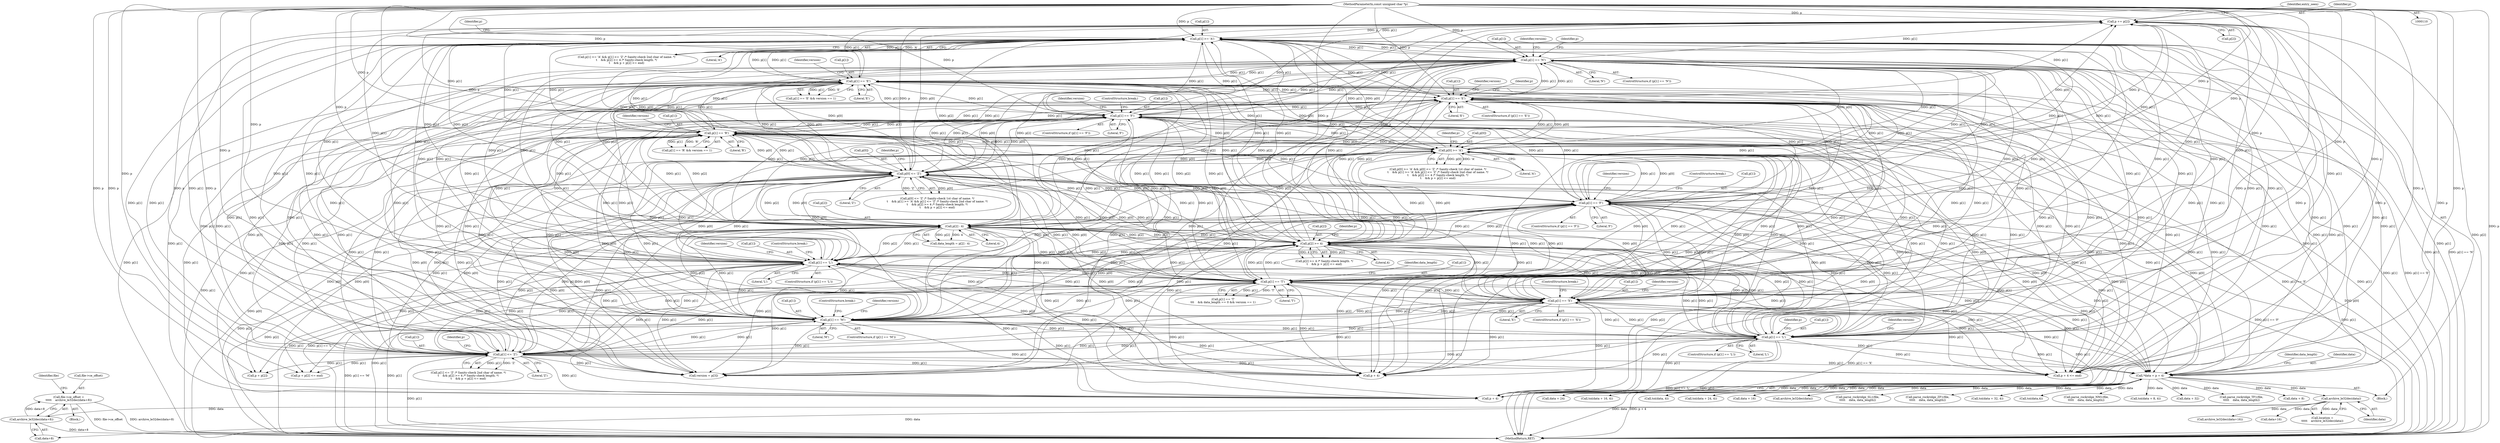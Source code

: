 digraph "0_libarchive_8312eaa576014cd9b965012af51bc1f967b12423@pointer" {
"1000222" [label="(Call,file->ce_offset =\n\t\t\t\t\t    archive_le32dec(data+8))"];
"1000226" [label="(Call,archive_le32dec(data+8))"];
"1000220" [label="(Call,archive_le32dec(data))"];
"1000176" [label="(Call,*data = p + 4)"];
"1000309" [label="(Call,p[1] == 'N')"];
"1000435" [label="(Call,p[1] == 'E')"];
"1000150" [label="(Call,p[1] >= 'A')"];
"1000202" [label="(Call,p[1] == 'E')"];
"1000520" [label="(Call,p[1] == 'F')"];
"1000457" [label="(Call,p[1] == 'R')"];
"1000113" [label="(MethodParameterIn,const unsigned char *p)"];
"1000138" [label="(Call,p[0] >= 'A')"];
"1000144" [label="(Call,p[0] <= 'Z')"];
"1000543" [label="(Call,p[1] == 'F')"];
"1000249" [label="(Call,p[1] == 'L')"];
"1000156" [label="(Call,p[1] <= 'Z')"];
"1000469" [label="(Call,p[1] == 'L')"];
"1000286" [label="(Call,p[1] == 'M')"];
"1000352" [label="(Call,p[1] == 'X')"];
"1000492" [label="(Call,p[1] == 'T')"];
"1000162" [label="(Call,p[2] >= 4)"];
"1000184" [label="(Call,p[2] - 4)"];
"1000560" [label="(Call,p += p[2])"];
"1000183" [label="(Identifier,data_length)"];
"1000174" [label="(Block,)"];
"1000309" [label="(Call,p[1] == 'N')"];
"1000178" [label="(Call,p + 4)"];
"1000146" [label="(Identifier,p)"];
"1000290" [label="(Literal,'M')"];
"1000560" [label="(Call,p += p[2])"];
"1000499" [label="(Identifier,data_length)"];
"1000144" [label="(Call,p[0] <= 'Z')"];
"1000156" [label="(Call,p[1] <= 'Z')"];
"1000436" [label="(Call,p[1])"];
"1000216" [label="(Block,)"];
"1000353" [label="(Call,p[1])"];
"1000286" [label="(Call,p[1] == 'M')"];
"1000151" [label="(Call,p[1])"];
"1000287" [label="(Call,p[1])"];
"1000202" [label="(Call,p[1] == 'E')"];
"1000168" [label="(Call,p + p[2])"];
"1000371" [label="(Call,toi(data, 4))"];
"1000161" [label="(Call,p[2] >= 4 /* Sanity-check length. */\n\t    && p + p[2] <= end)"];
"1000583" [label="(MethodReturn,RET)"];
"1000352" [label="(Call,p[1] == 'X')"];
"1000176" [label="(Call,*data = p + 4)"];
"1000139" [label="(Call,p[0])"];
"1000148" [label="(Literal,'Z')"];
"1000258" [label="(Identifier,version)"];
"1000306" [label="(ControlStructure,break;)"];
"1000145" [label="(Call,p[0])"];
"1000220" [label="(Call,archive_le32dec(data))"];
"1000249" [label="(Call,p[1] == 'L')"];
"1000566" [label="(Identifier,entry_seen)"];
"1000360" [label="(Identifier,version)"];
"1000434" [label="(Call,p[1] == 'E' && version == 1)"];
"1000158" [label="(Identifier,p)"];
"1000313" [label="(Literal,'N')"];
"1000561" [label="(Identifier,p)"];
"1000456" [label="(Call,p[1] == 'R' && version == 1)"];
"1000408" [label="(Call,toi(data + 24, 4))"];
"1000190" [label="(Call,version = p[3])"];
"1000562" [label="(Call,p[2])"];
"1000477" [label="(Identifier,version)"];
"1000491" [label="(Call,p[1] == 'T'\n\t\t\t    && data_length == 0 && version == 1)"];
"1000494" [label="(Identifier,p)"];
"1000143" [label="(Call,p[0] <= 'Z' /* Sanity-check 1st char of name. */\n\t    && p[1] >= 'A' && p[1] <= 'Z' /* Sanity-check 2nd char of name. */\n\t    && p[2] >= 4 /* Sanity-check length. */\n\t    && p + p[2] <= end)"];
"1000285" [label="(ControlStructure,if (p[1] == 'M'))"];
"1000235" [label="(Call,data+16)"];
"1000493" [label="(Call,p[1])"];
"1000162" [label="(Call,p[2] >= 4)"];
"1000519" [label="(ControlStructure,if (p[1] == 'F'))"];
"1000557" [label="(ControlStructure,break;)"];
"1000547" [label="(Literal,'F')"];
"1000520" [label="(Call,p[1] == 'F')"];
"1000137" [label="(Call,p[0] >= 'A' && p[0] <= 'Z' /* Sanity-check 1st char of name. */\n\t    && p[1] >= 'A' && p[1] <= 'Z' /* Sanity-check 2nd char of name. */\n\t    && p[2] >= 4 /* Sanity-check length. */\n\t    && p + p[2] <= end)"];
"1000223" [label="(Call,file->ce_offset)"];
"1000396" [label="(Call,data + 16)"];
"1000206" [label="(Literal,'E')"];
"1000351" [label="(ControlStructure,if (p[1] == 'X'))"];
"1000469" [label="(Call,p[1] == 'L')"];
"1000276" [label="(Call,archive_le32dec(data))"];
"1000166" [label="(Literal,4)"];
"1000470" [label="(Call,p[1])"];
"1000457" [label="(Call,p[1] == 'R')"];
"1000480" [label="(Call,parse_rockridge_SL1(file,\n\t\t\t\t\t    data, data_length))"];
"1000218" [label="(Call,location =\n\t\t\t\t\t    archive_le32dec(data))"];
"1000221" [label="(Identifier,data)"];
"1000169" [label="(Identifier,p)"];
"1000185" [label="(Call,p[2])"];
"1000431" [label="(ControlStructure,break;)"];
"1000435" [label="(Call,p[1] == 'E')"];
"1000544" [label="(Call,p[1])"];
"1000553" [label="(Call,parse_rockridge_ZF1(file,\n\t\t\t\t\t    data, data_length))"];
"1000458" [label="(Call,p[1])"];
"1000441" [label="(Identifier,version)"];
"1000540" [label="(ControlStructure,break;)"];
"1000177" [label="(Identifier,data)"];
"1000182" [label="(Call,data_length = p[2] - 4)"];
"1000222" [label="(Call,file->ce_offset =\n\t\t\t\t\t    archive_le32dec(data+8))"];
"1000138" [label="(Call,p[0] >= 'A')"];
"1000318" [label="(Identifier,version)"];
"1000149" [label="(Call,p[1] >= 'A' && p[1] <= 'Z' /* Sanity-check 2nd char of name. */\n\t    && p[2] >= 4 /* Sanity-check length. */\n\t    && p + p[2] <= end)"];
"1000155" [label="(Call,p[1] <= 'Z' /* Sanity-check 2nd char of name. */\n\t    && p[2] >= 4 /* Sanity-check length. */\n\t    && p + p[2] <= end)"];
"1000421" [label="(Call,toi(data + 32, 4))"];
"1000253" [label="(Literal,'L')"];
"1000201" [label="(ControlStructure,if (p[1] == 'E'))"];
"1000250" [label="(Call,p[1])"];
"1000133" [label="(Call,p + 4)"];
"1000308" [label="(ControlStructure,if (p[1] == 'N'))"];
"1000328" [label="(Call,toi(data,4))"];
"1000157" [label="(Call,p[1])"];
"1000297" [label="(Call,parse_rockridge_NM1(file,\n\t\t\t\t\t    data, data_length))"];
"1000232" [label="(Identifier,file)"];
"1000294" [label="(Identifier,version)"];
"1000439" [label="(Literal,'E')"];
"1000132" [label="(Call,p + 4 <= end)"];
"1000154" [label="(Literal,'A')"];
"1000492" [label="(Call,p[1] == 'T')"];
"1000463" [label="(Identifier,version)"];
"1000163" [label="(Call,p[2])"];
"1000113" [label="(MethodParameterIn,const unsigned char *p)"];
"1000382" [label="(Call,toi(data + 8, 4))"];
"1000227" [label="(Call,data+8)"];
"1000551" [label="(Identifier,version)"];
"1000543" [label="(Call,p[1] == 'F')"];
"1000468" [label="(ControlStructure,if (p[1] == 'L'))"];
"1000422" [label="(Call,data + 32)"];
"1000211" [label="(Identifier,version)"];
"1000234" [label="(Call,archive_le32dec(data+16))"];
"1000150" [label="(Call,p[1] >= 'A')"];
"1000354" [label="(Identifier,p)"];
"1000531" [label="(Call,parse_rockridge_TF1(file,\n\t\t\t\t\t    data, data_length))"];
"1000383" [label="(Call,data + 8)"];
"1000142" [label="(Literal,'A')"];
"1000226" [label="(Call,archive_le32dec(data+8))"];
"1000188" [label="(Literal,4)"];
"1000310" [label="(Call,p[1])"];
"1000251" [label="(Identifier,p)"];
"1000542" [label="(ControlStructure,if (p[1] == 'F'))"];
"1000283" [label="(ControlStructure,break;)"];
"1000496" [label="(Literal,'T')"];
"1000521" [label="(Call,p[1])"];
"1000152" [label="(Identifier,p)"];
"1000524" [label="(Literal,'F')"];
"1000409" [label="(Call,data + 24)"];
"1000164" [label="(Identifier,p)"];
"1000248" [label="(ControlStructure,if (p[1] == 'L'))"];
"1000473" [label="(Literal,'L')"];
"1000461" [label="(Literal,'R')"];
"1000203" [label="(Call,p[1])"];
"1000528" [label="(Identifier,version)"];
"1000160" [label="(Literal,'Z')"];
"1000356" [label="(Literal,'X')"];
"1000167" [label="(Call,p + p[2] <= end)"];
"1000395" [label="(Call,toi(data + 16, 4))"];
"1000184" [label="(Call,p[2] - 4)"];
"1000222" -> "1000216"  [label="AST: "];
"1000222" -> "1000226"  [label="CFG: "];
"1000223" -> "1000222"  [label="AST: "];
"1000226" -> "1000222"  [label="AST: "];
"1000232" -> "1000222"  [label="CFG: "];
"1000222" -> "1000583"  [label="DDG: file->ce_offset"];
"1000222" -> "1000583"  [label="DDG: archive_le32dec(data+8)"];
"1000226" -> "1000222"  [label="DDG: data+8"];
"1000226" -> "1000227"  [label="CFG: "];
"1000227" -> "1000226"  [label="AST: "];
"1000226" -> "1000583"  [label="DDG: data+8"];
"1000220" -> "1000226"  [label="DDG: data"];
"1000220" -> "1000218"  [label="AST: "];
"1000220" -> "1000221"  [label="CFG: "];
"1000221" -> "1000220"  [label="AST: "];
"1000218" -> "1000220"  [label="CFG: "];
"1000220" -> "1000218"  [label="DDG: data"];
"1000176" -> "1000220"  [label="DDG: data"];
"1000220" -> "1000227"  [label="DDG: data"];
"1000220" -> "1000234"  [label="DDG: data"];
"1000220" -> "1000235"  [label="DDG: data"];
"1000176" -> "1000174"  [label="AST: "];
"1000176" -> "1000178"  [label="CFG: "];
"1000177" -> "1000176"  [label="AST: "];
"1000178" -> "1000176"  [label="AST: "];
"1000183" -> "1000176"  [label="CFG: "];
"1000176" -> "1000583"  [label="DDG: p + 4"];
"1000176" -> "1000583"  [label="DDG: data"];
"1000309" -> "1000176"  [label="DDG: p[1]"];
"1000435" -> "1000176"  [label="DDG: p[1]"];
"1000138" -> "1000176"  [label="DDG: p[0]"];
"1000202" -> "1000176"  [label="DDG: p[1]"];
"1000520" -> "1000176"  [label="DDG: p[1]"];
"1000249" -> "1000176"  [label="DDG: p[1]"];
"1000150" -> "1000176"  [label="DDG: p[1]"];
"1000156" -> "1000176"  [label="DDG: p[1]"];
"1000286" -> "1000176"  [label="DDG: p[1]"];
"1000352" -> "1000176"  [label="DDG: p[1]"];
"1000492" -> "1000176"  [label="DDG: p[1]"];
"1000144" -> "1000176"  [label="DDG: p[0]"];
"1000457" -> "1000176"  [label="DDG: p[1]"];
"1000543" -> "1000176"  [label="DDG: p[1]"];
"1000162" -> "1000176"  [label="DDG: p[2]"];
"1000469" -> "1000176"  [label="DDG: p[1]"];
"1000113" -> "1000176"  [label="DDG: p"];
"1000184" -> "1000176"  [label="DDG: p[2]"];
"1000176" -> "1000276"  [label="DDG: data"];
"1000176" -> "1000297"  [label="DDG: data"];
"1000176" -> "1000328"  [label="DDG: data"];
"1000176" -> "1000371"  [label="DDG: data"];
"1000176" -> "1000382"  [label="DDG: data"];
"1000176" -> "1000383"  [label="DDG: data"];
"1000176" -> "1000395"  [label="DDG: data"];
"1000176" -> "1000396"  [label="DDG: data"];
"1000176" -> "1000408"  [label="DDG: data"];
"1000176" -> "1000409"  [label="DDG: data"];
"1000176" -> "1000421"  [label="DDG: data"];
"1000176" -> "1000422"  [label="DDG: data"];
"1000176" -> "1000480"  [label="DDG: data"];
"1000176" -> "1000531"  [label="DDG: data"];
"1000176" -> "1000553"  [label="DDG: data"];
"1000309" -> "1000308"  [label="AST: "];
"1000309" -> "1000313"  [label="CFG: "];
"1000310" -> "1000309"  [label="AST: "];
"1000313" -> "1000309"  [label="AST: "];
"1000318" -> "1000309"  [label="CFG: "];
"1000354" -> "1000309"  [label="CFG: "];
"1000309" -> "1000583"  [label="DDG: p[1]"];
"1000309" -> "1000583"  [label="DDG: p[1] == 'N'"];
"1000309" -> "1000132"  [label="DDG: p[1]"];
"1000309" -> "1000133"  [label="DDG: p[1]"];
"1000309" -> "1000138"  [label="DDG: p[1]"];
"1000309" -> "1000144"  [label="DDG: p[1]"];
"1000309" -> "1000150"  [label="DDG: p[1]"];
"1000309" -> "1000156"  [label="DDG: p[1]"];
"1000309" -> "1000162"  [label="DDG: p[1]"];
"1000309" -> "1000178"  [label="DDG: p[1]"];
"1000309" -> "1000184"  [label="DDG: p[1]"];
"1000309" -> "1000190"  [label="DDG: p[1]"];
"1000309" -> "1000202"  [label="DDG: p[1]"];
"1000309" -> "1000249"  [label="DDG: p[1]"];
"1000309" -> "1000286"  [label="DDG: p[1]"];
"1000435" -> "1000309"  [label="DDG: p[1]"];
"1000150" -> "1000309"  [label="DDG: p[1]"];
"1000202" -> "1000309"  [label="DDG: p[1]"];
"1000520" -> "1000309"  [label="DDG: p[1]"];
"1000457" -> "1000309"  [label="DDG: p[1]"];
"1000543" -> "1000309"  [label="DDG: p[1]"];
"1000249" -> "1000309"  [label="DDG: p[1]"];
"1000469" -> "1000309"  [label="DDG: p[1]"];
"1000156" -> "1000309"  [label="DDG: p[1]"];
"1000286" -> "1000309"  [label="DDG: p[1]"];
"1000352" -> "1000309"  [label="DDG: p[1]"];
"1000492" -> "1000309"  [label="DDG: p[1]"];
"1000113" -> "1000309"  [label="DDG: p"];
"1000138" -> "1000309"  [label="DDG: p[0]"];
"1000144" -> "1000309"  [label="DDG: p[0]"];
"1000162" -> "1000309"  [label="DDG: p[2]"];
"1000184" -> "1000309"  [label="DDG: p[2]"];
"1000309" -> "1000352"  [label="DDG: p[1]"];
"1000309" -> "1000435"  [label="DDG: p[1]"];
"1000309" -> "1000457"  [label="DDG: p[1]"];
"1000309" -> "1000469"  [label="DDG: p[1]"];
"1000309" -> "1000492"  [label="DDG: p[1]"];
"1000309" -> "1000520"  [label="DDG: p[1]"];
"1000309" -> "1000543"  [label="DDG: p[1]"];
"1000309" -> "1000560"  [label="DDG: p[1]"];
"1000435" -> "1000434"  [label="AST: "];
"1000435" -> "1000439"  [label="CFG: "];
"1000436" -> "1000435"  [label="AST: "];
"1000439" -> "1000435"  [label="AST: "];
"1000441" -> "1000435"  [label="CFG: "];
"1000434" -> "1000435"  [label="CFG: "];
"1000435" -> "1000583"  [label="DDG: p[1]"];
"1000435" -> "1000132"  [label="DDG: p[1]"];
"1000435" -> "1000133"  [label="DDG: p[1]"];
"1000435" -> "1000138"  [label="DDG: p[1]"];
"1000435" -> "1000144"  [label="DDG: p[1]"];
"1000435" -> "1000150"  [label="DDG: p[1]"];
"1000435" -> "1000156"  [label="DDG: p[1]"];
"1000435" -> "1000162"  [label="DDG: p[1]"];
"1000435" -> "1000178"  [label="DDG: p[1]"];
"1000435" -> "1000184"  [label="DDG: p[1]"];
"1000435" -> "1000190"  [label="DDG: p[1]"];
"1000435" -> "1000202"  [label="DDG: p[1]"];
"1000435" -> "1000249"  [label="DDG: p[1]"];
"1000435" -> "1000286"  [label="DDG: p[1]"];
"1000435" -> "1000352"  [label="DDG: p[1]"];
"1000435" -> "1000434"  [label="DDG: p[1]"];
"1000435" -> "1000434"  [label="DDG: 'E'"];
"1000150" -> "1000435"  [label="DDG: p[1]"];
"1000202" -> "1000435"  [label="DDG: p[1]"];
"1000520" -> "1000435"  [label="DDG: p[1]"];
"1000457" -> "1000435"  [label="DDG: p[1]"];
"1000543" -> "1000435"  [label="DDG: p[1]"];
"1000249" -> "1000435"  [label="DDG: p[1]"];
"1000469" -> "1000435"  [label="DDG: p[1]"];
"1000156" -> "1000435"  [label="DDG: p[1]"];
"1000286" -> "1000435"  [label="DDG: p[1]"];
"1000352" -> "1000435"  [label="DDG: p[1]"];
"1000492" -> "1000435"  [label="DDG: p[1]"];
"1000113" -> "1000435"  [label="DDG: p"];
"1000138" -> "1000435"  [label="DDG: p[0]"];
"1000144" -> "1000435"  [label="DDG: p[0]"];
"1000162" -> "1000435"  [label="DDG: p[2]"];
"1000184" -> "1000435"  [label="DDG: p[2]"];
"1000435" -> "1000457"  [label="DDG: p[1]"];
"1000435" -> "1000469"  [label="DDG: p[1]"];
"1000435" -> "1000492"  [label="DDG: p[1]"];
"1000435" -> "1000520"  [label="DDG: p[1]"];
"1000435" -> "1000543"  [label="DDG: p[1]"];
"1000435" -> "1000560"  [label="DDG: p[1]"];
"1000150" -> "1000149"  [label="AST: "];
"1000150" -> "1000154"  [label="CFG: "];
"1000151" -> "1000150"  [label="AST: "];
"1000154" -> "1000150"  [label="AST: "];
"1000158" -> "1000150"  [label="CFG: "];
"1000149" -> "1000150"  [label="CFG: "];
"1000150" -> "1000583"  [label="DDG: p[1]"];
"1000150" -> "1000132"  [label="DDG: p[1]"];
"1000150" -> "1000133"  [label="DDG: p[1]"];
"1000150" -> "1000138"  [label="DDG: p[1]"];
"1000150" -> "1000144"  [label="DDG: p[1]"];
"1000150" -> "1000149"  [label="DDG: p[1]"];
"1000150" -> "1000149"  [label="DDG: 'A'"];
"1000202" -> "1000150"  [label="DDG: p[1]"];
"1000520" -> "1000150"  [label="DDG: p[1]"];
"1000457" -> "1000150"  [label="DDG: p[1]"];
"1000543" -> "1000150"  [label="DDG: p[1]"];
"1000249" -> "1000150"  [label="DDG: p[1]"];
"1000469" -> "1000150"  [label="DDG: p[1]"];
"1000156" -> "1000150"  [label="DDG: p[1]"];
"1000286" -> "1000150"  [label="DDG: p[1]"];
"1000352" -> "1000150"  [label="DDG: p[1]"];
"1000492" -> "1000150"  [label="DDG: p[1]"];
"1000113" -> "1000150"  [label="DDG: p"];
"1000138" -> "1000150"  [label="DDG: p[0]"];
"1000560" -> "1000150"  [label="DDG: p"];
"1000144" -> "1000150"  [label="DDG: p[0]"];
"1000162" -> "1000150"  [label="DDG: p[2]"];
"1000184" -> "1000150"  [label="DDG: p[2]"];
"1000150" -> "1000156"  [label="DDG: p[1]"];
"1000150" -> "1000162"  [label="DDG: p[1]"];
"1000150" -> "1000178"  [label="DDG: p[1]"];
"1000150" -> "1000184"  [label="DDG: p[1]"];
"1000150" -> "1000190"  [label="DDG: p[1]"];
"1000150" -> "1000202"  [label="DDG: p[1]"];
"1000150" -> "1000249"  [label="DDG: p[1]"];
"1000150" -> "1000286"  [label="DDG: p[1]"];
"1000150" -> "1000352"  [label="DDG: p[1]"];
"1000150" -> "1000457"  [label="DDG: p[1]"];
"1000150" -> "1000469"  [label="DDG: p[1]"];
"1000150" -> "1000492"  [label="DDG: p[1]"];
"1000150" -> "1000520"  [label="DDG: p[1]"];
"1000150" -> "1000543"  [label="DDG: p[1]"];
"1000150" -> "1000560"  [label="DDG: p[1]"];
"1000202" -> "1000201"  [label="AST: "];
"1000202" -> "1000206"  [label="CFG: "];
"1000203" -> "1000202"  [label="AST: "];
"1000206" -> "1000202"  [label="AST: "];
"1000211" -> "1000202"  [label="CFG: "];
"1000251" -> "1000202"  [label="CFG: "];
"1000202" -> "1000583"  [label="DDG: p[1]"];
"1000202" -> "1000583"  [label="DDG: p[1] == 'E'"];
"1000202" -> "1000132"  [label="DDG: p[1]"];
"1000202" -> "1000133"  [label="DDG: p[1]"];
"1000202" -> "1000138"  [label="DDG: p[1]"];
"1000202" -> "1000144"  [label="DDG: p[1]"];
"1000202" -> "1000156"  [label="DDG: p[1]"];
"1000202" -> "1000162"  [label="DDG: p[1]"];
"1000202" -> "1000178"  [label="DDG: p[1]"];
"1000202" -> "1000184"  [label="DDG: p[1]"];
"1000202" -> "1000190"  [label="DDG: p[1]"];
"1000520" -> "1000202"  [label="DDG: p[1]"];
"1000457" -> "1000202"  [label="DDG: p[1]"];
"1000543" -> "1000202"  [label="DDG: p[1]"];
"1000249" -> "1000202"  [label="DDG: p[1]"];
"1000469" -> "1000202"  [label="DDG: p[1]"];
"1000156" -> "1000202"  [label="DDG: p[1]"];
"1000286" -> "1000202"  [label="DDG: p[1]"];
"1000352" -> "1000202"  [label="DDG: p[1]"];
"1000492" -> "1000202"  [label="DDG: p[1]"];
"1000113" -> "1000202"  [label="DDG: p"];
"1000138" -> "1000202"  [label="DDG: p[0]"];
"1000144" -> "1000202"  [label="DDG: p[0]"];
"1000162" -> "1000202"  [label="DDG: p[2]"];
"1000184" -> "1000202"  [label="DDG: p[2]"];
"1000202" -> "1000249"  [label="DDG: p[1]"];
"1000202" -> "1000286"  [label="DDG: p[1]"];
"1000202" -> "1000352"  [label="DDG: p[1]"];
"1000202" -> "1000457"  [label="DDG: p[1]"];
"1000202" -> "1000469"  [label="DDG: p[1]"];
"1000202" -> "1000492"  [label="DDG: p[1]"];
"1000202" -> "1000520"  [label="DDG: p[1]"];
"1000202" -> "1000543"  [label="DDG: p[1]"];
"1000202" -> "1000560"  [label="DDG: p[1]"];
"1000520" -> "1000519"  [label="AST: "];
"1000520" -> "1000524"  [label="CFG: "];
"1000521" -> "1000520"  [label="AST: "];
"1000524" -> "1000520"  [label="AST: "];
"1000528" -> "1000520"  [label="CFG: "];
"1000540" -> "1000520"  [label="CFG: "];
"1000520" -> "1000583"  [label="DDG: p[1] == 'F'"];
"1000520" -> "1000583"  [label="DDG: p[1]"];
"1000520" -> "1000132"  [label="DDG: p[1]"];
"1000520" -> "1000133"  [label="DDG: p[1]"];
"1000520" -> "1000138"  [label="DDG: p[1]"];
"1000520" -> "1000144"  [label="DDG: p[1]"];
"1000520" -> "1000156"  [label="DDG: p[1]"];
"1000520" -> "1000162"  [label="DDG: p[1]"];
"1000520" -> "1000178"  [label="DDG: p[1]"];
"1000520" -> "1000184"  [label="DDG: p[1]"];
"1000520" -> "1000190"  [label="DDG: p[1]"];
"1000520" -> "1000249"  [label="DDG: p[1]"];
"1000520" -> "1000286"  [label="DDG: p[1]"];
"1000520" -> "1000352"  [label="DDG: p[1]"];
"1000520" -> "1000457"  [label="DDG: p[1]"];
"1000520" -> "1000469"  [label="DDG: p[1]"];
"1000520" -> "1000492"  [label="DDG: p[1]"];
"1000457" -> "1000520"  [label="DDG: p[1]"];
"1000543" -> "1000520"  [label="DDG: p[1]"];
"1000249" -> "1000520"  [label="DDG: p[1]"];
"1000469" -> "1000520"  [label="DDG: p[1]"];
"1000156" -> "1000520"  [label="DDG: p[1]"];
"1000286" -> "1000520"  [label="DDG: p[1]"];
"1000352" -> "1000520"  [label="DDG: p[1]"];
"1000492" -> "1000520"  [label="DDG: p[1]"];
"1000113" -> "1000520"  [label="DDG: p"];
"1000138" -> "1000520"  [label="DDG: p[0]"];
"1000144" -> "1000520"  [label="DDG: p[0]"];
"1000162" -> "1000520"  [label="DDG: p[2]"];
"1000184" -> "1000520"  [label="DDG: p[2]"];
"1000520" -> "1000543"  [label="DDG: p[1]"];
"1000520" -> "1000560"  [label="DDG: p[1]"];
"1000457" -> "1000456"  [label="AST: "];
"1000457" -> "1000461"  [label="CFG: "];
"1000458" -> "1000457"  [label="AST: "];
"1000461" -> "1000457"  [label="AST: "];
"1000463" -> "1000457"  [label="CFG: "];
"1000456" -> "1000457"  [label="CFG: "];
"1000457" -> "1000583"  [label="DDG: p[1]"];
"1000457" -> "1000132"  [label="DDG: p[1]"];
"1000457" -> "1000133"  [label="DDG: p[1]"];
"1000457" -> "1000138"  [label="DDG: p[1]"];
"1000457" -> "1000144"  [label="DDG: p[1]"];
"1000457" -> "1000156"  [label="DDG: p[1]"];
"1000457" -> "1000162"  [label="DDG: p[1]"];
"1000457" -> "1000178"  [label="DDG: p[1]"];
"1000457" -> "1000184"  [label="DDG: p[1]"];
"1000457" -> "1000190"  [label="DDG: p[1]"];
"1000457" -> "1000249"  [label="DDG: p[1]"];
"1000457" -> "1000286"  [label="DDG: p[1]"];
"1000457" -> "1000352"  [label="DDG: p[1]"];
"1000457" -> "1000456"  [label="DDG: p[1]"];
"1000457" -> "1000456"  [label="DDG: 'R'"];
"1000113" -> "1000457"  [label="DDG: p"];
"1000138" -> "1000457"  [label="DDG: p[0]"];
"1000249" -> "1000457"  [label="DDG: p[1]"];
"1000156" -> "1000457"  [label="DDG: p[1]"];
"1000286" -> "1000457"  [label="DDG: p[1]"];
"1000352" -> "1000457"  [label="DDG: p[1]"];
"1000492" -> "1000457"  [label="DDG: p[1]"];
"1000144" -> "1000457"  [label="DDG: p[0]"];
"1000543" -> "1000457"  [label="DDG: p[1]"];
"1000162" -> "1000457"  [label="DDG: p[2]"];
"1000469" -> "1000457"  [label="DDG: p[1]"];
"1000184" -> "1000457"  [label="DDG: p[2]"];
"1000457" -> "1000469"  [label="DDG: p[1]"];
"1000457" -> "1000492"  [label="DDG: p[1]"];
"1000457" -> "1000543"  [label="DDG: p[1]"];
"1000457" -> "1000560"  [label="DDG: p[1]"];
"1000113" -> "1000110"  [label="AST: "];
"1000113" -> "1000583"  [label="DDG: p"];
"1000113" -> "1000132"  [label="DDG: p"];
"1000113" -> "1000133"  [label="DDG: p"];
"1000113" -> "1000138"  [label="DDG: p"];
"1000113" -> "1000144"  [label="DDG: p"];
"1000113" -> "1000156"  [label="DDG: p"];
"1000113" -> "1000162"  [label="DDG: p"];
"1000113" -> "1000167"  [label="DDG: p"];
"1000113" -> "1000168"  [label="DDG: p"];
"1000113" -> "1000178"  [label="DDG: p"];
"1000113" -> "1000184"  [label="DDG: p"];
"1000113" -> "1000190"  [label="DDG: p"];
"1000113" -> "1000249"  [label="DDG: p"];
"1000113" -> "1000286"  [label="DDG: p"];
"1000113" -> "1000352"  [label="DDG: p"];
"1000113" -> "1000469"  [label="DDG: p"];
"1000113" -> "1000492"  [label="DDG: p"];
"1000113" -> "1000543"  [label="DDG: p"];
"1000113" -> "1000560"  [label="DDG: p"];
"1000138" -> "1000137"  [label="AST: "];
"1000138" -> "1000142"  [label="CFG: "];
"1000139" -> "1000138"  [label="AST: "];
"1000142" -> "1000138"  [label="AST: "];
"1000146" -> "1000138"  [label="CFG: "];
"1000137" -> "1000138"  [label="CFG: "];
"1000138" -> "1000583"  [label="DDG: p[0]"];
"1000138" -> "1000132"  [label="DDG: p[0]"];
"1000138" -> "1000133"  [label="DDG: p[0]"];
"1000138" -> "1000137"  [label="DDG: p[0]"];
"1000138" -> "1000137"  [label="DDG: 'A'"];
"1000144" -> "1000138"  [label="DDG: p[0]"];
"1000543" -> "1000138"  [label="DDG: p[1]"];
"1000249" -> "1000138"  [label="DDG: p[1]"];
"1000469" -> "1000138"  [label="DDG: p[1]"];
"1000560" -> "1000138"  [label="DDG: p"];
"1000156" -> "1000138"  [label="DDG: p[1]"];
"1000286" -> "1000138"  [label="DDG: p[1]"];
"1000352" -> "1000138"  [label="DDG: p[1]"];
"1000492" -> "1000138"  [label="DDG: p[1]"];
"1000162" -> "1000138"  [label="DDG: p[2]"];
"1000184" -> "1000138"  [label="DDG: p[2]"];
"1000138" -> "1000144"  [label="DDG: p[0]"];
"1000138" -> "1000156"  [label="DDG: p[0]"];
"1000138" -> "1000162"  [label="DDG: p[0]"];
"1000138" -> "1000178"  [label="DDG: p[0]"];
"1000138" -> "1000184"  [label="DDG: p[0]"];
"1000138" -> "1000190"  [label="DDG: p[0]"];
"1000138" -> "1000249"  [label="DDG: p[0]"];
"1000138" -> "1000286"  [label="DDG: p[0]"];
"1000138" -> "1000352"  [label="DDG: p[0]"];
"1000138" -> "1000469"  [label="DDG: p[0]"];
"1000138" -> "1000492"  [label="DDG: p[0]"];
"1000138" -> "1000543"  [label="DDG: p[0]"];
"1000138" -> "1000560"  [label="DDG: p[0]"];
"1000144" -> "1000143"  [label="AST: "];
"1000144" -> "1000148"  [label="CFG: "];
"1000145" -> "1000144"  [label="AST: "];
"1000148" -> "1000144"  [label="AST: "];
"1000152" -> "1000144"  [label="CFG: "];
"1000143" -> "1000144"  [label="CFG: "];
"1000144" -> "1000583"  [label="DDG: p[0]"];
"1000144" -> "1000132"  [label="DDG: p[0]"];
"1000144" -> "1000133"  [label="DDG: p[0]"];
"1000144" -> "1000143"  [label="DDG: p[0]"];
"1000144" -> "1000143"  [label="DDG: 'Z'"];
"1000543" -> "1000144"  [label="DDG: p[1]"];
"1000249" -> "1000144"  [label="DDG: p[1]"];
"1000469" -> "1000144"  [label="DDG: p[1]"];
"1000560" -> "1000144"  [label="DDG: p"];
"1000156" -> "1000144"  [label="DDG: p[1]"];
"1000286" -> "1000144"  [label="DDG: p[1]"];
"1000352" -> "1000144"  [label="DDG: p[1]"];
"1000492" -> "1000144"  [label="DDG: p[1]"];
"1000162" -> "1000144"  [label="DDG: p[2]"];
"1000184" -> "1000144"  [label="DDG: p[2]"];
"1000144" -> "1000156"  [label="DDG: p[0]"];
"1000144" -> "1000162"  [label="DDG: p[0]"];
"1000144" -> "1000167"  [label="DDG: p[0]"];
"1000144" -> "1000168"  [label="DDG: p[0]"];
"1000144" -> "1000178"  [label="DDG: p[0]"];
"1000144" -> "1000184"  [label="DDG: p[0]"];
"1000144" -> "1000190"  [label="DDG: p[0]"];
"1000144" -> "1000249"  [label="DDG: p[0]"];
"1000144" -> "1000286"  [label="DDG: p[0]"];
"1000144" -> "1000352"  [label="DDG: p[0]"];
"1000144" -> "1000469"  [label="DDG: p[0]"];
"1000144" -> "1000492"  [label="DDG: p[0]"];
"1000144" -> "1000543"  [label="DDG: p[0]"];
"1000144" -> "1000560"  [label="DDG: p[0]"];
"1000543" -> "1000542"  [label="AST: "];
"1000543" -> "1000547"  [label="CFG: "];
"1000544" -> "1000543"  [label="AST: "];
"1000547" -> "1000543"  [label="AST: "];
"1000551" -> "1000543"  [label="CFG: "];
"1000557" -> "1000543"  [label="CFG: "];
"1000543" -> "1000583"  [label="DDG: p[1] == 'F'"];
"1000543" -> "1000583"  [label="DDG: p[1]"];
"1000543" -> "1000132"  [label="DDG: p[1]"];
"1000543" -> "1000133"  [label="DDG: p[1]"];
"1000543" -> "1000156"  [label="DDG: p[1]"];
"1000543" -> "1000162"  [label="DDG: p[1]"];
"1000543" -> "1000178"  [label="DDG: p[1]"];
"1000543" -> "1000184"  [label="DDG: p[1]"];
"1000543" -> "1000190"  [label="DDG: p[1]"];
"1000543" -> "1000249"  [label="DDG: p[1]"];
"1000543" -> "1000286"  [label="DDG: p[1]"];
"1000543" -> "1000352"  [label="DDG: p[1]"];
"1000543" -> "1000469"  [label="DDG: p[1]"];
"1000543" -> "1000492"  [label="DDG: p[1]"];
"1000249" -> "1000543"  [label="DDG: p[1]"];
"1000469" -> "1000543"  [label="DDG: p[1]"];
"1000156" -> "1000543"  [label="DDG: p[1]"];
"1000286" -> "1000543"  [label="DDG: p[1]"];
"1000352" -> "1000543"  [label="DDG: p[1]"];
"1000492" -> "1000543"  [label="DDG: p[1]"];
"1000162" -> "1000543"  [label="DDG: p[2]"];
"1000184" -> "1000543"  [label="DDG: p[2]"];
"1000543" -> "1000560"  [label="DDG: p[1]"];
"1000249" -> "1000248"  [label="AST: "];
"1000249" -> "1000253"  [label="CFG: "];
"1000250" -> "1000249"  [label="AST: "];
"1000253" -> "1000249"  [label="AST: "];
"1000258" -> "1000249"  [label="CFG: "];
"1000283" -> "1000249"  [label="CFG: "];
"1000249" -> "1000583"  [label="DDG: p[1]"];
"1000249" -> "1000583"  [label="DDG: p[1] == 'L'"];
"1000249" -> "1000132"  [label="DDG: p[1]"];
"1000249" -> "1000133"  [label="DDG: p[1]"];
"1000249" -> "1000156"  [label="DDG: p[1]"];
"1000249" -> "1000162"  [label="DDG: p[1]"];
"1000249" -> "1000178"  [label="DDG: p[1]"];
"1000249" -> "1000184"  [label="DDG: p[1]"];
"1000249" -> "1000190"  [label="DDG: p[1]"];
"1000156" -> "1000249"  [label="DDG: p[1]"];
"1000286" -> "1000249"  [label="DDG: p[1]"];
"1000352" -> "1000249"  [label="DDG: p[1]"];
"1000492" -> "1000249"  [label="DDG: p[1]"];
"1000162" -> "1000249"  [label="DDG: p[2]"];
"1000469" -> "1000249"  [label="DDG: p[1]"];
"1000184" -> "1000249"  [label="DDG: p[2]"];
"1000249" -> "1000286"  [label="DDG: p[1]"];
"1000249" -> "1000352"  [label="DDG: p[1]"];
"1000249" -> "1000469"  [label="DDG: p[1]"];
"1000249" -> "1000492"  [label="DDG: p[1]"];
"1000249" -> "1000560"  [label="DDG: p[1]"];
"1000156" -> "1000155"  [label="AST: "];
"1000156" -> "1000160"  [label="CFG: "];
"1000157" -> "1000156"  [label="AST: "];
"1000160" -> "1000156"  [label="AST: "];
"1000164" -> "1000156"  [label="CFG: "];
"1000155" -> "1000156"  [label="CFG: "];
"1000156" -> "1000583"  [label="DDG: p[1]"];
"1000156" -> "1000132"  [label="DDG: p[1]"];
"1000156" -> "1000133"  [label="DDG: p[1]"];
"1000156" -> "1000155"  [label="DDG: p[1]"];
"1000156" -> "1000155"  [label="DDG: 'Z'"];
"1000469" -> "1000156"  [label="DDG: p[1]"];
"1000560" -> "1000156"  [label="DDG: p"];
"1000286" -> "1000156"  [label="DDG: p[1]"];
"1000352" -> "1000156"  [label="DDG: p[1]"];
"1000492" -> "1000156"  [label="DDG: p[1]"];
"1000162" -> "1000156"  [label="DDG: p[2]"];
"1000184" -> "1000156"  [label="DDG: p[2]"];
"1000156" -> "1000162"  [label="DDG: p[1]"];
"1000156" -> "1000167"  [label="DDG: p[1]"];
"1000156" -> "1000168"  [label="DDG: p[1]"];
"1000156" -> "1000178"  [label="DDG: p[1]"];
"1000156" -> "1000184"  [label="DDG: p[1]"];
"1000156" -> "1000190"  [label="DDG: p[1]"];
"1000156" -> "1000286"  [label="DDG: p[1]"];
"1000156" -> "1000352"  [label="DDG: p[1]"];
"1000156" -> "1000469"  [label="DDG: p[1]"];
"1000156" -> "1000492"  [label="DDG: p[1]"];
"1000156" -> "1000560"  [label="DDG: p[1]"];
"1000469" -> "1000468"  [label="AST: "];
"1000469" -> "1000473"  [label="CFG: "];
"1000470" -> "1000469"  [label="AST: "];
"1000473" -> "1000469"  [label="AST: "];
"1000477" -> "1000469"  [label="CFG: "];
"1000494" -> "1000469"  [label="CFG: "];
"1000469" -> "1000583"  [label="DDG: p[1] == 'L'"];
"1000469" -> "1000583"  [label="DDG: p[1]"];
"1000469" -> "1000132"  [label="DDG: p[1]"];
"1000469" -> "1000133"  [label="DDG: p[1]"];
"1000469" -> "1000162"  [label="DDG: p[1]"];
"1000469" -> "1000178"  [label="DDG: p[1]"];
"1000469" -> "1000184"  [label="DDG: p[1]"];
"1000469" -> "1000190"  [label="DDG: p[1]"];
"1000469" -> "1000286"  [label="DDG: p[1]"];
"1000469" -> "1000352"  [label="DDG: p[1]"];
"1000286" -> "1000469"  [label="DDG: p[1]"];
"1000352" -> "1000469"  [label="DDG: p[1]"];
"1000492" -> "1000469"  [label="DDG: p[1]"];
"1000162" -> "1000469"  [label="DDG: p[2]"];
"1000184" -> "1000469"  [label="DDG: p[2]"];
"1000469" -> "1000492"  [label="DDG: p[1]"];
"1000469" -> "1000560"  [label="DDG: p[1]"];
"1000286" -> "1000285"  [label="AST: "];
"1000286" -> "1000290"  [label="CFG: "];
"1000287" -> "1000286"  [label="AST: "];
"1000290" -> "1000286"  [label="AST: "];
"1000294" -> "1000286"  [label="CFG: "];
"1000306" -> "1000286"  [label="CFG: "];
"1000286" -> "1000583"  [label="DDG: p[1] == 'M'"];
"1000286" -> "1000583"  [label="DDG: p[1]"];
"1000286" -> "1000132"  [label="DDG: p[1]"];
"1000286" -> "1000133"  [label="DDG: p[1]"];
"1000286" -> "1000162"  [label="DDG: p[1]"];
"1000286" -> "1000178"  [label="DDG: p[1]"];
"1000286" -> "1000184"  [label="DDG: p[1]"];
"1000286" -> "1000190"  [label="DDG: p[1]"];
"1000352" -> "1000286"  [label="DDG: p[1]"];
"1000492" -> "1000286"  [label="DDG: p[1]"];
"1000162" -> "1000286"  [label="DDG: p[2]"];
"1000184" -> "1000286"  [label="DDG: p[2]"];
"1000286" -> "1000352"  [label="DDG: p[1]"];
"1000286" -> "1000492"  [label="DDG: p[1]"];
"1000286" -> "1000560"  [label="DDG: p[1]"];
"1000352" -> "1000351"  [label="AST: "];
"1000352" -> "1000356"  [label="CFG: "];
"1000353" -> "1000352"  [label="AST: "];
"1000356" -> "1000352"  [label="AST: "];
"1000360" -> "1000352"  [label="CFG: "];
"1000431" -> "1000352"  [label="CFG: "];
"1000352" -> "1000583"  [label="DDG: p[1]"];
"1000352" -> "1000583"  [label="DDG: p[1] == 'X'"];
"1000352" -> "1000132"  [label="DDG: p[1]"];
"1000352" -> "1000133"  [label="DDG: p[1]"];
"1000352" -> "1000162"  [label="DDG: p[1]"];
"1000352" -> "1000178"  [label="DDG: p[1]"];
"1000352" -> "1000184"  [label="DDG: p[1]"];
"1000352" -> "1000190"  [label="DDG: p[1]"];
"1000492" -> "1000352"  [label="DDG: p[1]"];
"1000162" -> "1000352"  [label="DDG: p[2]"];
"1000184" -> "1000352"  [label="DDG: p[2]"];
"1000352" -> "1000492"  [label="DDG: p[1]"];
"1000352" -> "1000560"  [label="DDG: p[1]"];
"1000492" -> "1000491"  [label="AST: "];
"1000492" -> "1000496"  [label="CFG: "];
"1000493" -> "1000492"  [label="AST: "];
"1000496" -> "1000492"  [label="AST: "];
"1000499" -> "1000492"  [label="CFG: "];
"1000491" -> "1000492"  [label="CFG: "];
"1000492" -> "1000583"  [label="DDG: p[1]"];
"1000492" -> "1000132"  [label="DDG: p[1]"];
"1000492" -> "1000133"  [label="DDG: p[1]"];
"1000492" -> "1000162"  [label="DDG: p[1]"];
"1000492" -> "1000178"  [label="DDG: p[1]"];
"1000492" -> "1000184"  [label="DDG: p[1]"];
"1000492" -> "1000190"  [label="DDG: p[1]"];
"1000492" -> "1000491"  [label="DDG: p[1]"];
"1000492" -> "1000491"  [label="DDG: 'T'"];
"1000162" -> "1000492"  [label="DDG: p[2]"];
"1000184" -> "1000492"  [label="DDG: p[2]"];
"1000492" -> "1000560"  [label="DDG: p[1]"];
"1000162" -> "1000161"  [label="AST: "];
"1000162" -> "1000166"  [label="CFG: "];
"1000163" -> "1000162"  [label="AST: "];
"1000166" -> "1000162"  [label="AST: "];
"1000169" -> "1000162"  [label="CFG: "];
"1000161" -> "1000162"  [label="CFG: "];
"1000162" -> "1000583"  [label="DDG: p[2]"];
"1000162" -> "1000132"  [label="DDG: p[2]"];
"1000162" -> "1000133"  [label="DDG: p[2]"];
"1000162" -> "1000161"  [label="DDG: p[2]"];
"1000162" -> "1000161"  [label="DDG: 4"];
"1000184" -> "1000162"  [label="DDG: p[2]"];
"1000560" -> "1000162"  [label="DDG: p"];
"1000162" -> "1000167"  [label="DDG: p[2]"];
"1000162" -> "1000168"  [label="DDG: p[2]"];
"1000162" -> "1000178"  [label="DDG: p[2]"];
"1000162" -> "1000184"  [label="DDG: p[2]"];
"1000162" -> "1000190"  [label="DDG: p[2]"];
"1000162" -> "1000560"  [label="DDG: p[2]"];
"1000184" -> "1000182"  [label="AST: "];
"1000184" -> "1000188"  [label="CFG: "];
"1000185" -> "1000184"  [label="AST: "];
"1000188" -> "1000184"  [label="AST: "];
"1000182" -> "1000184"  [label="CFG: "];
"1000184" -> "1000583"  [label="DDG: p[2]"];
"1000184" -> "1000132"  [label="DDG: p[2]"];
"1000184" -> "1000133"  [label="DDG: p[2]"];
"1000184" -> "1000178"  [label="DDG: p[2]"];
"1000184" -> "1000182"  [label="DDG: p[2]"];
"1000184" -> "1000182"  [label="DDG: 4"];
"1000184" -> "1000190"  [label="DDG: p[2]"];
"1000184" -> "1000560"  [label="DDG: p[2]"];
"1000560" -> "1000174"  [label="AST: "];
"1000560" -> "1000562"  [label="CFG: "];
"1000561" -> "1000560"  [label="AST: "];
"1000562" -> "1000560"  [label="AST: "];
"1000566" -> "1000560"  [label="CFG: "];
"1000560" -> "1000583"  [label="DDG: p[2]"];
"1000560" -> "1000132"  [label="DDG: p"];
"1000560" -> "1000133"  [label="DDG: p"];
}
